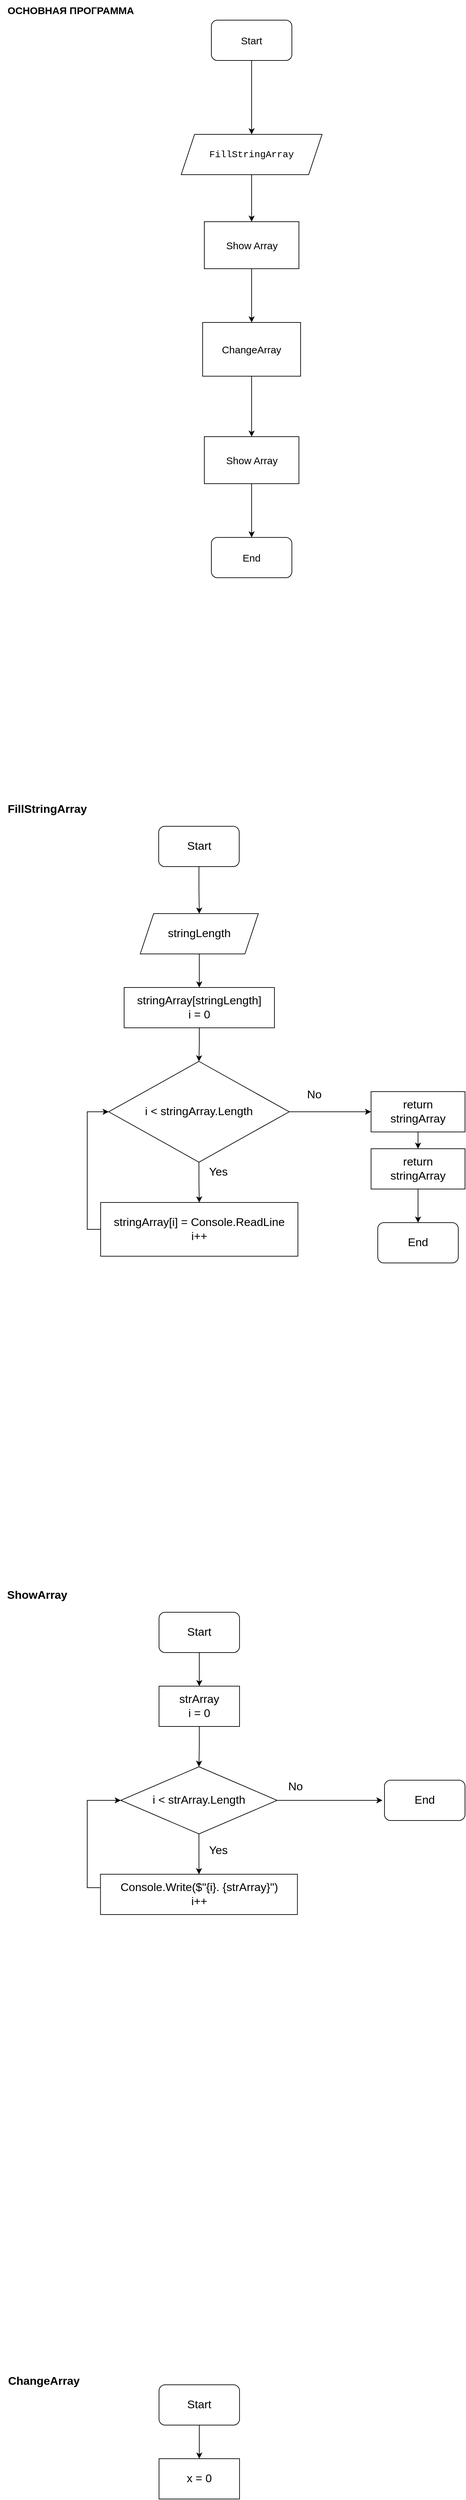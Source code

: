 <mxfile version="20.8.13" type="device"><diagram name="Страница 1" id="VPF_Hh4auNEz_IFb7UpR"><mxGraphModel dx="1434" dy="767" grid="1" gridSize="10" guides="1" tooltips="1" connect="1" arrows="1" fold="1" page="1" pageScale="1" pageWidth="827" pageHeight="1169" math="0" shadow="0"><root><mxCell id="0"/><mxCell id="1" parent="0"/><mxCell id="eVmPArstOqrc9TX9lQkC-1" value="ОСНОВНАЯ ПРОГРАММА" style="text;html=1;align=center;verticalAlign=middle;resizable=0;points=[];autosize=1;strokeColor=none;fillColor=none;fontSize=15;fontStyle=1" vertex="1" parent="1"><mxGeometry x="30" y="10" width="210" height="30" as="geometry"/></mxCell><mxCell id="eVmPArstOqrc9TX9lQkC-6" style="edgeStyle=orthogonalEdgeStyle;rounded=0;orthogonalLoop=1;jettySize=auto;html=1;entryX=0.5;entryY=0;entryDx=0;entryDy=0;fontSize=15;fontColor=#000000;" edge="1" parent="1" source="eVmPArstOqrc9TX9lQkC-3" target="eVmPArstOqrc9TX9lQkC-5"><mxGeometry relative="1" as="geometry"/></mxCell><mxCell id="eVmPArstOqrc9TX9lQkC-3" value="Start" style="rounded=1;whiteSpace=wrap;html=1;fontSize=15;" vertex="1" parent="1"><mxGeometry x="345" y="40" width="120" height="60" as="geometry"/></mxCell><mxCell id="eVmPArstOqrc9TX9lQkC-8" style="edgeStyle=orthogonalEdgeStyle;rounded=0;orthogonalLoop=1;jettySize=auto;html=1;fontSize=15;fontColor=#000000;" edge="1" parent="1" source="eVmPArstOqrc9TX9lQkC-5"><mxGeometry relative="1" as="geometry"><mxPoint x="405" y="340" as="targetPoint"/></mxGeometry></mxCell><mxCell id="eVmPArstOqrc9TX9lQkC-5" value="&lt;div style=&quot;font-family: Consolas, &amp;quot;Courier New&amp;quot;, monospace; font-size: 14px; line-height: 19px;&quot;&gt;&lt;span style=&quot;background-color: rgb(255, 255, 255);&quot;&gt;FillStringArray&lt;/span&gt;&lt;/div&gt;" style="shape=parallelogram;perimeter=parallelogramPerimeter;whiteSpace=wrap;html=1;fixedSize=1;fontSize=15;" vertex="1" parent="1"><mxGeometry x="300" y="210" width="210" height="60" as="geometry"/></mxCell><mxCell id="eVmPArstOqrc9TX9lQkC-11" style="edgeStyle=orthogonalEdgeStyle;rounded=0;orthogonalLoop=1;jettySize=auto;html=1;entryX=0.5;entryY=0;entryDx=0;entryDy=0;fontSize=15;fontColor=#000000;" edge="1" parent="1" source="eVmPArstOqrc9TX9lQkC-9" target="eVmPArstOqrc9TX9lQkC-10"><mxGeometry relative="1" as="geometry"/></mxCell><mxCell id="eVmPArstOqrc9TX9lQkC-9" value="Show Array" style="rounded=0;whiteSpace=wrap;html=1;labelBackgroundColor=#FFFFFF;fontSize=15;fontColor=#000000;" vertex="1" parent="1"><mxGeometry x="334.5" y="340" width="141" height="70" as="geometry"/></mxCell><mxCell id="eVmPArstOqrc9TX9lQkC-13" style="edgeStyle=orthogonalEdgeStyle;rounded=0;orthogonalLoop=1;jettySize=auto;html=1;entryX=0.5;entryY=0;entryDx=0;entryDy=0;fontSize=15;fontColor=#000000;" edge="1" parent="1" source="eVmPArstOqrc9TX9lQkC-10" target="eVmPArstOqrc9TX9lQkC-12"><mxGeometry relative="1" as="geometry"/></mxCell><mxCell id="eVmPArstOqrc9TX9lQkC-10" value="ChangeArray" style="rounded=0;whiteSpace=wrap;html=1;labelBackgroundColor=#FFFFFF;fontSize=15;fontColor=#000000;" vertex="1" parent="1"><mxGeometry x="332" y="490" width="146" height="80" as="geometry"/></mxCell><mxCell id="eVmPArstOqrc9TX9lQkC-15" style="edgeStyle=orthogonalEdgeStyle;rounded=0;orthogonalLoop=1;jettySize=auto;html=1;entryX=0.5;entryY=0;entryDx=0;entryDy=0;fontSize=15;fontColor=#000000;" edge="1" parent="1" source="eVmPArstOqrc9TX9lQkC-12" target="eVmPArstOqrc9TX9lQkC-14"><mxGeometry relative="1" as="geometry"/></mxCell><mxCell id="eVmPArstOqrc9TX9lQkC-12" value="Show Array" style="rounded=0;whiteSpace=wrap;html=1;labelBackgroundColor=#FFFFFF;fontSize=15;fontColor=#000000;" vertex="1" parent="1"><mxGeometry x="334.5" y="660" width="141" height="70" as="geometry"/></mxCell><mxCell id="eVmPArstOqrc9TX9lQkC-14" value="End" style="rounded=1;whiteSpace=wrap;html=1;labelBackgroundColor=#FFFFFF;fontSize=15;fontColor=#000000;" vertex="1" parent="1"><mxGeometry x="345" y="810" width="120" height="60" as="geometry"/></mxCell><mxCell id="eVmPArstOqrc9TX9lQkC-17" value="FillStringArray" style="text;html=1;align=center;verticalAlign=middle;resizable=0;points=[];autosize=1;strokeColor=none;fillColor=none;fontSize=17;fontColor=#000000;fontStyle=1" vertex="1" parent="1"><mxGeometry x="30" y="1200" width="140" height="30" as="geometry"/></mxCell><mxCell id="eVmPArstOqrc9TX9lQkC-20" style="edgeStyle=orthogonalEdgeStyle;rounded=0;orthogonalLoop=1;jettySize=auto;html=1;entryX=0.5;entryY=0;entryDx=0;entryDy=0;fontSize=17;fontColor=#000000;" edge="1" parent="1" source="eVmPArstOqrc9TX9lQkC-18" target="eVmPArstOqrc9TX9lQkC-19"><mxGeometry relative="1" as="geometry"/></mxCell><mxCell id="eVmPArstOqrc9TX9lQkC-18" value="Start" style="rounded=1;whiteSpace=wrap;html=1;labelBackgroundColor=#FFFFFF;fontSize=17;fontColor=#000000;" vertex="1" parent="1"><mxGeometry x="266.5" y="1240" width="120" height="60" as="geometry"/></mxCell><mxCell id="eVmPArstOqrc9TX9lQkC-22" style="edgeStyle=orthogonalEdgeStyle;rounded=0;orthogonalLoop=1;jettySize=auto;html=1;fontSize=17;fontColor=#000000;" edge="1" parent="1" source="eVmPArstOqrc9TX9lQkC-19"><mxGeometry relative="1" as="geometry"><mxPoint x="327" y="1480" as="targetPoint"/></mxGeometry></mxCell><mxCell id="eVmPArstOqrc9TX9lQkC-19" value="stringLength" style="shape=parallelogram;perimeter=parallelogramPerimeter;whiteSpace=wrap;html=1;fixedSize=1;labelBackgroundColor=#FFFFFF;fontSize=17;fontColor=#000000;" vertex="1" parent="1"><mxGeometry x="239" y="1370" width="176" height="60" as="geometry"/></mxCell><mxCell id="eVmPArstOqrc9TX9lQkC-25" style="edgeStyle=orthogonalEdgeStyle;rounded=0;orthogonalLoop=1;jettySize=auto;html=1;entryX=0.5;entryY=0;entryDx=0;entryDy=0;fontSize=17;fontColor=#000000;" edge="1" parent="1" source="eVmPArstOqrc9TX9lQkC-23" target="eVmPArstOqrc9TX9lQkC-24"><mxGeometry relative="1" as="geometry"/></mxCell><mxCell id="eVmPArstOqrc9TX9lQkC-23" value="stringArray[stringLength]&lt;br&gt;i = 0" style="rounded=0;whiteSpace=wrap;html=1;labelBackgroundColor=#FFFFFF;fontSize=17;fontColor=#000000;" vertex="1" parent="1"><mxGeometry x="215" y="1480" width="224" height="60" as="geometry"/></mxCell><mxCell id="eVmPArstOqrc9TX9lQkC-27" style="edgeStyle=orthogonalEdgeStyle;rounded=0;orthogonalLoop=1;jettySize=auto;html=1;entryX=0.5;entryY=0;entryDx=0;entryDy=0;fontSize=17;fontColor=#000000;" edge="1" parent="1" source="eVmPArstOqrc9TX9lQkC-24" target="eVmPArstOqrc9TX9lQkC-26"><mxGeometry relative="1" as="geometry"/></mxCell><mxCell id="eVmPArstOqrc9TX9lQkC-35" style="edgeStyle=orthogonalEdgeStyle;rounded=0;orthogonalLoop=1;jettySize=auto;html=1;fontSize=17;fontColor=#000000;" edge="1" parent="1" source="eVmPArstOqrc9TX9lQkC-24"><mxGeometry relative="1" as="geometry"><mxPoint x="583" y="1665" as="targetPoint"/></mxGeometry></mxCell><mxCell id="eVmPArstOqrc9TX9lQkC-24" value="i &amp;lt; stringArray.Length" style="rhombus;whiteSpace=wrap;html=1;labelBackgroundColor=#FFFFFF;fontSize=17;fontColor=#000000;" vertex="1" parent="1"><mxGeometry x="192" y="1590" width="269" height="150" as="geometry"/></mxCell><mxCell id="eVmPArstOqrc9TX9lQkC-31" style="edgeStyle=orthogonalEdgeStyle;rounded=0;orthogonalLoop=1;jettySize=auto;html=1;entryX=0;entryY=0.5;entryDx=0;entryDy=0;fontSize=17;fontColor=#000000;" edge="1" parent="1" source="eVmPArstOqrc9TX9lQkC-26" target="eVmPArstOqrc9TX9lQkC-24"><mxGeometry relative="1" as="geometry"><Array as="points"><mxPoint x="160" y="1840"/><mxPoint x="160" y="1665"/></Array></mxGeometry></mxCell><mxCell id="eVmPArstOqrc9TX9lQkC-26" value="stringArray[i] = Console.ReadLine&lt;br&gt;i++" style="whiteSpace=wrap;html=1;fontSize=17;fontColor=#000000;labelBackgroundColor=#FFFFFF;" vertex="1" parent="1"><mxGeometry x="180" y="1800" width="294" height="80" as="geometry"/></mxCell><mxCell id="eVmPArstOqrc9TX9lQkC-30" style="edgeStyle=orthogonalEdgeStyle;rounded=0;orthogonalLoop=1;jettySize=auto;html=1;exitX=0.5;exitY=1;exitDx=0;exitDy=0;fontSize=17;fontColor=#000000;" edge="1" parent="1" source="eVmPArstOqrc9TX9lQkC-26" target="eVmPArstOqrc9TX9lQkC-26"><mxGeometry relative="1" as="geometry"/></mxCell><mxCell id="eVmPArstOqrc9TX9lQkC-32" value="Yes" style="text;html=1;align=center;verticalAlign=middle;resizable=0;points=[];autosize=1;strokeColor=none;fillColor=none;fontSize=17;fontColor=#000000;" vertex="1" parent="1"><mxGeometry x="330" y="1740" width="50" height="30" as="geometry"/></mxCell><mxCell id="eVmPArstOqrc9TX9lQkC-38" style="edgeStyle=orthogonalEdgeStyle;rounded=0;orthogonalLoop=1;jettySize=auto;html=1;fontSize=17;fontColor=#000000;" edge="1" parent="1" source="eVmPArstOqrc9TX9lQkC-36" target="eVmPArstOqrc9TX9lQkC-37"><mxGeometry relative="1" as="geometry"/></mxCell><mxCell id="eVmPArstOqrc9TX9lQkC-36" value="return&lt;br&gt;stringArray" style="rounded=0;whiteSpace=wrap;html=1;labelBackgroundColor=#FFFFFF;fontSize=17;fontColor=#000000;" vertex="1" parent="1"><mxGeometry x="583" y="1635" width="140" height="60" as="geometry"/></mxCell><mxCell id="eVmPArstOqrc9TX9lQkC-40" style="edgeStyle=orthogonalEdgeStyle;rounded=0;orthogonalLoop=1;jettySize=auto;html=1;fontSize=17;fontColor=#000000;" edge="1" parent="1" source="eVmPArstOqrc9TX9lQkC-37"><mxGeometry relative="1" as="geometry"><mxPoint x="653" y="1830" as="targetPoint"/></mxGeometry></mxCell><mxCell id="eVmPArstOqrc9TX9lQkC-37" value="return&lt;br&gt;stringArray" style="rounded=0;whiteSpace=wrap;html=1;labelBackgroundColor=#FFFFFF;fontSize=17;fontColor=#000000;" vertex="1" parent="1"><mxGeometry x="583" y="1720" width="140" height="60" as="geometry"/></mxCell><mxCell id="eVmPArstOqrc9TX9lQkC-41" value="End" style="rounded=1;whiteSpace=wrap;html=1;labelBackgroundColor=#FFFFFF;fontSize=17;fontColor=#000000;" vertex="1" parent="1"><mxGeometry x="593" y="1830" width="120" height="60" as="geometry"/></mxCell><mxCell id="eVmPArstOqrc9TX9lQkC-42" value="ShowArray" style="text;html=1;align=center;verticalAlign=middle;resizable=0;points=[];autosize=1;strokeColor=none;fillColor=none;fontSize=17;fontColor=#000000;fontStyle=1" vertex="1" parent="1"><mxGeometry x="30" y="2370" width="110" height="30" as="geometry"/></mxCell><mxCell id="eVmPArstOqrc9TX9lQkC-45" style="edgeStyle=orthogonalEdgeStyle;rounded=0;orthogonalLoop=1;jettySize=auto;html=1;entryX=0.5;entryY=0;entryDx=0;entryDy=0;fontSize=17;fontColor=#000000;" edge="1" parent="1" source="eVmPArstOqrc9TX9lQkC-43" target="eVmPArstOqrc9TX9lQkC-44"><mxGeometry relative="1" as="geometry"/></mxCell><mxCell id="eVmPArstOqrc9TX9lQkC-43" value="Start" style="rounded=1;whiteSpace=wrap;html=1;labelBackgroundColor=#FFFFFF;fontSize=17;fontColor=#000000;" vertex="1" parent="1"><mxGeometry x="267" y="2410" width="120" height="60" as="geometry"/></mxCell><mxCell id="eVmPArstOqrc9TX9lQkC-47" value="" style="edgeStyle=orthogonalEdgeStyle;rounded=0;orthogonalLoop=1;jettySize=auto;html=1;fontSize=17;fontColor=#000000;" edge="1" parent="1" source="eVmPArstOqrc9TX9lQkC-44" target="eVmPArstOqrc9TX9lQkC-46"><mxGeometry relative="1" as="geometry"/></mxCell><mxCell id="eVmPArstOqrc9TX9lQkC-44" value="strArray&lt;br&gt;i = 0" style="rounded=0;whiteSpace=wrap;html=1;labelBackgroundColor=#FFFFFF;fontSize=17;fontColor=#000000;" vertex="1" parent="1"><mxGeometry x="267" y="2520" width="120" height="60" as="geometry"/></mxCell><mxCell id="eVmPArstOqrc9TX9lQkC-49" value="" style="edgeStyle=orthogonalEdgeStyle;rounded=0;orthogonalLoop=1;jettySize=auto;html=1;fontSize=17;fontColor=#000000;" edge="1" parent="1" source="eVmPArstOqrc9TX9lQkC-46" target="eVmPArstOqrc9TX9lQkC-48"><mxGeometry relative="1" as="geometry"/></mxCell><mxCell id="eVmPArstOqrc9TX9lQkC-52" style="edgeStyle=orthogonalEdgeStyle;rounded=0;orthogonalLoop=1;jettySize=auto;html=1;fontSize=17;fontColor=#000000;" edge="1" parent="1" source="eVmPArstOqrc9TX9lQkC-46"><mxGeometry relative="1" as="geometry"><mxPoint x="600" y="2690" as="targetPoint"/></mxGeometry></mxCell><mxCell id="eVmPArstOqrc9TX9lQkC-46" value="i &amp;lt; strArray.Length" style="rhombus;whiteSpace=wrap;html=1;fontSize=17;fontColor=#000000;rounded=0;labelBackgroundColor=#FFFFFF;" vertex="1" parent="1"><mxGeometry x="210" y="2640" width="233" height="100" as="geometry"/></mxCell><mxCell id="eVmPArstOqrc9TX9lQkC-50" style="edgeStyle=orthogonalEdgeStyle;rounded=0;orthogonalLoop=1;jettySize=auto;html=1;fontSize=17;fontColor=#000000;entryX=0;entryY=0.5;entryDx=0;entryDy=0;" edge="1" parent="1" source="eVmPArstOqrc9TX9lQkC-48" target="eVmPArstOqrc9TX9lQkC-46"><mxGeometry relative="1" as="geometry"><mxPoint x="130" y="2690" as="targetPoint"/><Array as="points"><mxPoint x="160" y="2820"/><mxPoint x="160" y="2690"/></Array></mxGeometry></mxCell><mxCell id="eVmPArstOqrc9TX9lQkC-48" value="Console.Write($&quot;{i}. {strArray}&quot;)&lt;br&gt;i++" style="whiteSpace=wrap;html=1;fontSize=17;fontColor=#000000;rounded=0;labelBackgroundColor=#FFFFFF;" vertex="1" parent="1"><mxGeometry x="179.75" y="2800" width="293.5" height="60" as="geometry"/></mxCell><mxCell id="eVmPArstOqrc9TX9lQkC-51" value="Yes" style="text;html=1;align=center;verticalAlign=middle;resizable=0;points=[];autosize=1;strokeColor=none;fillColor=none;fontSize=17;fontColor=#000000;" vertex="1" parent="1"><mxGeometry x="330" y="2750" width="50" height="30" as="geometry"/></mxCell><mxCell id="eVmPArstOqrc9TX9lQkC-54" value="No" style="text;html=1;align=center;verticalAlign=middle;resizable=0;points=[];autosize=1;strokeColor=none;fillColor=none;fontSize=17;fontColor=#000000;" vertex="1" parent="1"><mxGeometry x="445" y="2655" width="50" height="30" as="geometry"/></mxCell><mxCell id="eVmPArstOqrc9TX9lQkC-55" value="No" style="text;html=1;align=center;verticalAlign=middle;resizable=0;points=[];autosize=1;strokeColor=none;fillColor=none;fontSize=17;fontColor=#000000;" vertex="1" parent="1"><mxGeometry x="473.25" y="1625" width="50" height="30" as="geometry"/></mxCell><mxCell id="eVmPArstOqrc9TX9lQkC-56" value="End" style="rounded=1;whiteSpace=wrap;html=1;labelBackgroundColor=#FFFFFF;fontSize=17;fontColor=#000000;" vertex="1" parent="1"><mxGeometry x="603" y="2660" width="120" height="60" as="geometry"/></mxCell><mxCell id="eVmPArstOqrc9TX9lQkC-57" value="ChangeArray" style="text;html=1;align=center;verticalAlign=middle;resizable=0;points=[];autosize=1;strokeColor=none;fillColor=none;fontSize=17;fontColor=#000000;fontStyle=1" vertex="1" parent="1"><mxGeometry x="30" y="3540" width="130" height="30" as="geometry"/></mxCell><mxCell id="eVmPArstOqrc9TX9lQkC-60" style="edgeStyle=orthogonalEdgeStyle;rounded=0;orthogonalLoop=1;jettySize=auto;html=1;fontSize=17;fontColor=#000000;exitX=0.5;exitY=1;exitDx=0;exitDy=0;entryX=0.5;entryY=0;entryDx=0;entryDy=0;" edge="1" parent="1" source="eVmPArstOqrc9TX9lQkC-58" target="eVmPArstOqrc9TX9lQkC-59"><mxGeometry relative="1" as="geometry"><mxPoint x="327" y="3660" as="targetPoint"/></mxGeometry></mxCell><mxCell id="eVmPArstOqrc9TX9lQkC-58" value="Start" style="rounded=1;whiteSpace=wrap;html=1;labelBackgroundColor=#FFFFFF;fontSize=17;fontColor=#000000;" vertex="1" parent="1"><mxGeometry x="267" y="3560" width="120" height="60" as="geometry"/></mxCell><mxCell id="eVmPArstOqrc9TX9lQkC-59" value="x = 0" style="rounded=0;whiteSpace=wrap;html=1;labelBackgroundColor=#FFFFFF;fontSize=17;fontColor=#000000;" vertex="1" parent="1"><mxGeometry x="267" y="3670" width="120" height="60" as="geometry"/></mxCell></root></mxGraphModel></diagram></mxfile>